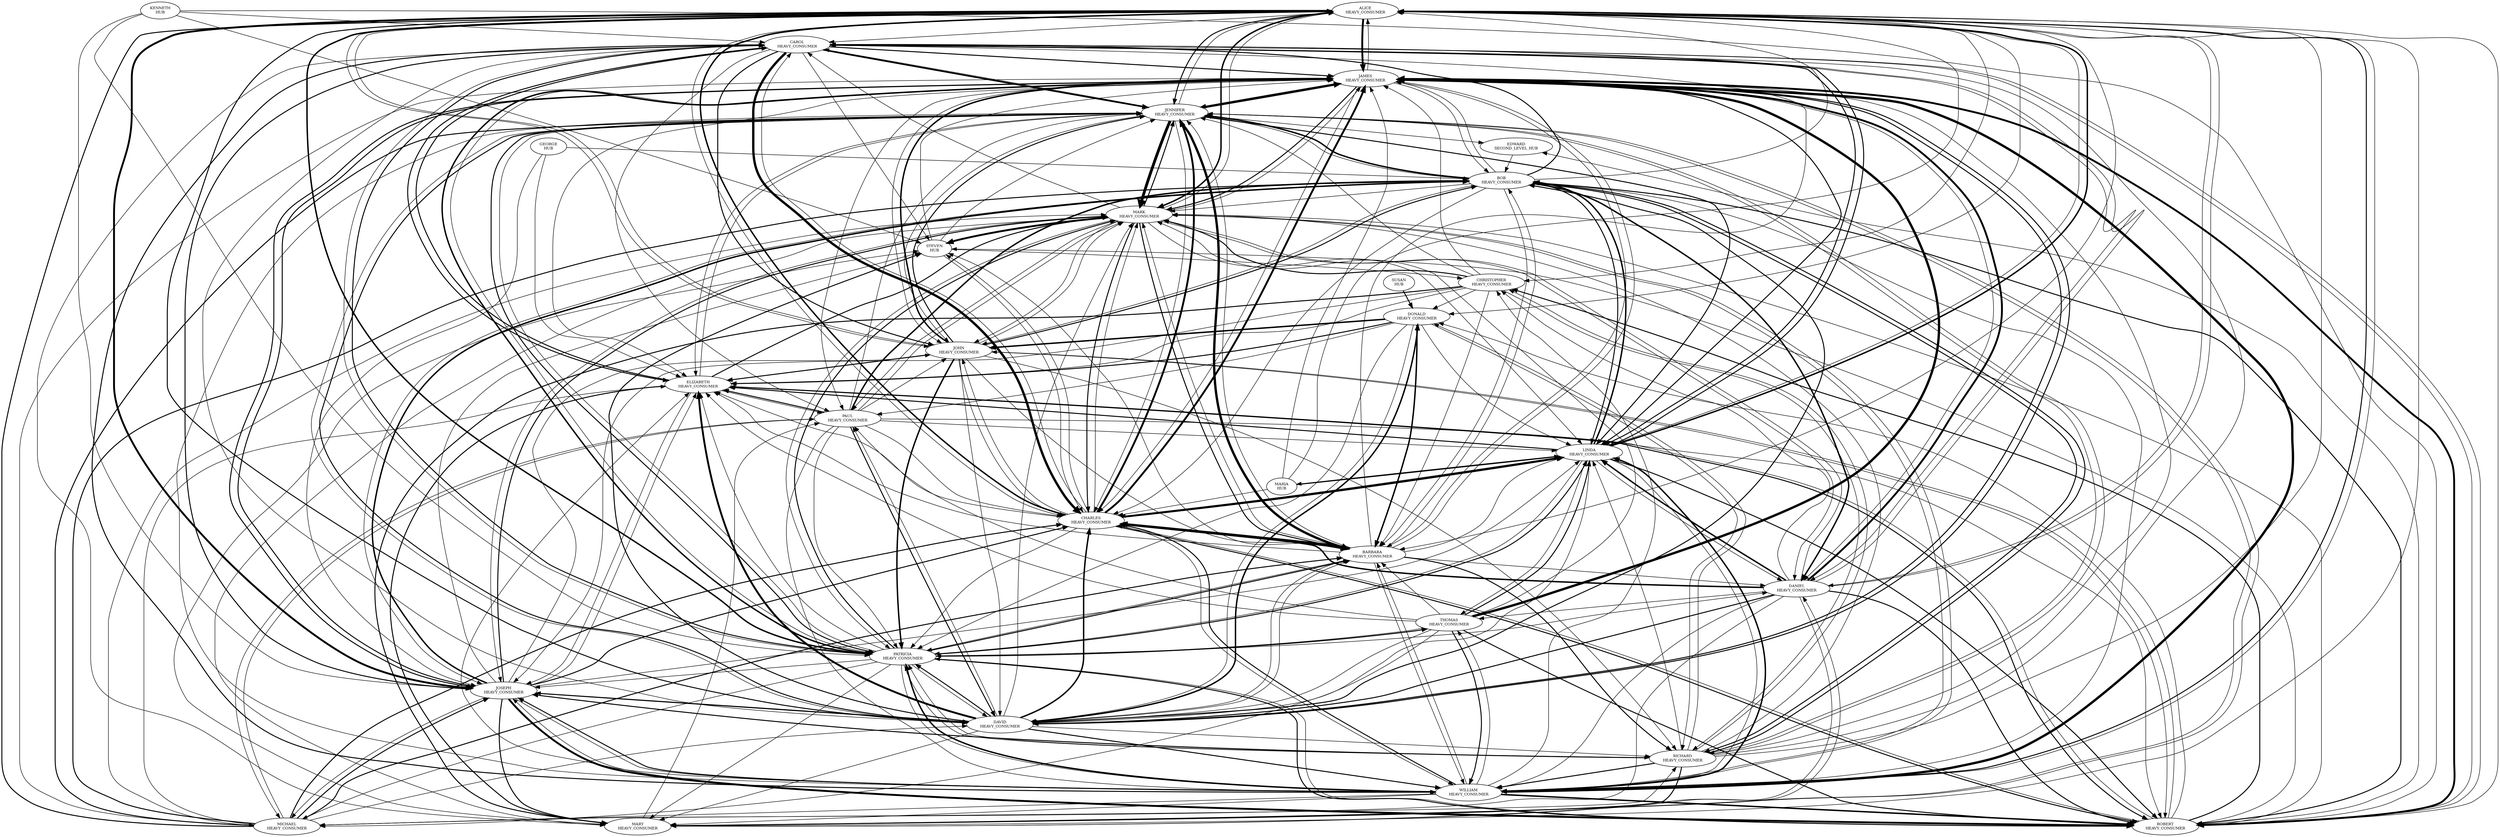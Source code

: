 // Template
digraph {
	overlap=scale
	"0xBD901170A1" [label="ALICE
HEAVY_CONSUMER" fontsize=8]
	"0x8F81098D0F" [label="BOB
HEAVY_CONSUMER" fontsize=8]
	"0x1C3B5A92BA" [label="CAROL
HEAVY_CONSUMER" fontsize=8]
	"0x128CC53396" [label="JAMES
HEAVY_CONSUMER" fontsize=8]
	"0x5B429779B4" [label="JOHN
HEAVY_CONSUMER" fontsize=8]
	"0xF40E344C92" [label="ROBERT
HEAVY_CONSUMER" fontsize=8]
	"0xC2AA93494C" [label="MICHAEL
HEAVY_CONSUMER" fontsize=8]
	"0xC32B7A6586" [label="MARY
HEAVY_CONSUMER" fontsize=8]
	"0x521E28CE02" [label="WILLIAM
HEAVY_CONSUMER" fontsize=8]
	"0xCBE7E55777" [label="DAVID
HEAVY_CONSUMER" fontsize=8]
	"0x8A69F84F68" [label="RICHARD
HEAVY_CONSUMER" fontsize=8]
	"0x5387891541" [label="CHARLES
HEAVY_CONSUMER" fontsize=8]
	"0x4D8A8061F3" [label="JOSEPH
HEAVY_CONSUMER" fontsize=8]
	"0x125D973E28" [label="THOMAS
HEAVY_CONSUMER" fontsize=8]
	"0x6FDD5CBBB0" [label="PATRICIA
HEAVY_CONSUMER" fontsize=8]
	"0xAFB33F3CBC" [label="CHRISTOPHER
HEAVY_CONSUMER" fontsize=8]
	"0x36F828709D" [label="LINDA
HEAVY_CONSUMER" fontsize=8]
	"0x2960BB7068" [label="BARBARA
HEAVY_CONSUMER" fontsize=8]
	"0x1A76B2CB4F" [label="DANIEL
HEAVY_CONSUMER" fontsize=8]
	"0x79C1DAF18A" [label="PAUL
HEAVY_CONSUMER" fontsize=8]
	"0xAE99D479D2" [label="MARK
HEAVY_CONSUMER" fontsize=8]
	"0xCB5838D40B" [label="ELIZABETH
HEAVY_CONSUMER" fontsize=8]
	"0xC947EABCAF" [label="DONALD
HEAVY_CONSUMER" fontsize=8]
	"0xF440096783" [label="JENNIFER
HEAVY_CONSUMER" fontsize=8]
	"0x399083F19A" [label="GEORGE
HUB" fontsize=8]
	"0x0019943A82" [label="MARIA
HUB" fontsize=8]
	"0x1ABF2552B5" [label="KENNETH
HUB" fontsize=8]
	"0xFC951A3824" [label="SUSAN
HUB" fontsize=8]
	"0x6538169686" [label="STEVEN
HUB" fontsize=8]
	"0x6A41FBBC31" [label="EDWARD
SECOND_LEVEL_HUB" fontsize=8]
	"0x5387891541" -> "0x521E28CE02" [penwidth=1]
	"0x128CC53396" -> "0x79C1DAF18A" [penwidth=1]
	"0x521E28CE02" -> "0xAE99D479D2" [penwidth=1]
	"0x8A69F84F68" -> "0xAE99D479D2" [penwidth=1]
	"0x2960BB7068" -> "0x36F828709D" [penwidth=1]
	"0xF440096783" -> "0x128CC53396" [penwidth=4]
	"0x5387891541" -> "0x36F828709D" [penwidth=4]
	"0x125D973E28" -> "0x36F828709D" [penwidth=2]
	"0xC32B7A6586" -> "0x1A76B2CB4F" [penwidth=1]
	"0xF440096783" -> "0x36F828709D" [penwidth=2]
	"0xF440096783" -> "0x1C3B5A92BA" [penwidth=1]
	"0xC947EABCAF" -> "0x2960BB7068" [penwidth=3]
	"0x128CC53396" -> "0x1A76B2CB4F" [penwidth=1]
	"0x8F81098D0F" -> "0x128CC53396" [penwidth=1]
	"0xC947EABCAF" -> "0xCB5838D40B" [penwidth=2]
	"0x1A76B2CB4F" -> "0x5387891541" [penwidth=3]
	"0x128CC53396" -> "0x36F828709D" [penwidth=2]
	"0x8A69F84F68" -> "0x521E28CE02" [penwidth=2]
	"0x1C3B5A92BA" -> "0xF40E344C92" [penwidth=1]
	"0xCBE7E55777" -> "0xAE99D479D2" [penwidth=1]
	"0x4D8A8061F3" -> "0x8F81098D0F" [penwidth=3]
	"0x4D8A8061F3" -> "0xCB5838D40B" [penwidth=1]
	"0x521E28CE02" -> "0xF40E344C92" [penwidth=3]
	"0xAE99D479D2" -> "0x2960BB7068" [penwidth=2]
	"0x125D973E28" -> "0x128CC53396" [penwidth=5]
	"0x36F828709D" -> "0xBD901170A1" [penwidth=3]
	"0x6FDD5CBBB0" -> "0xCBE7E55777" [penwidth=1]
	"0x5B429779B4" -> "0xF40E344C92" [penwidth=1]
	"0xBD901170A1" -> "0x521E28CE02" [penwidth=2]
	"0x4D8A8061F3" -> "0x1C3B5A92BA" [penwidth=2]
	"0x1ABF2552B5" -> "0xF40E344C92" [penwidth=1]
	"0x5387891541" -> "0x2960BB7068" [penwidth=4]
	"0xC32B7A6586" -> "0xF440096783" [penwidth=1]
	"0x6A41FBBC31" -> "0x8F81098D0F" [penwidth=1]
	"0x36F828709D" -> "0x8F81098D0F" [penwidth=3]
	"0xAE99D479D2" -> "0x5B429779B4" [penwidth=1]
	"0x6538169686" -> "0x5387891541" [penwidth=1]
	"0x36F828709D" -> "0x125D973E28" [penwidth=1]
	"0xCB5838D40B" -> "0xC32B7A6586" [penwidth=2]
	"0xC32B7A6586" -> "0x6538169686" [penwidth=1]
	"0x5387891541" -> "0xF440096783" [penwidth=4]
	"0x4D8A8061F3" -> "0x5387891541" [penwidth=2]
	"0xCBE7E55777" -> "0xC32B7A6586" [penwidth=1]
	"0xF40E344C92" -> "0x1C3B5A92BA" [penwidth=1]
	"0x1ABF2552B5" -> "0x6FDD5CBBB0" [penwidth=1]
	"0xC947EABCAF" -> "0x5B429779B4" [penwidth=3]
	"0xCBE7E55777" -> "0xCB5838D40B" [penwidth=4]
	"0xC947EABCAF" -> "0x36F828709D" [penwidth=1]
	"0xC2AA93494C" -> "0xF440096783" [penwidth=2]
	"0xC2AA93494C" -> "0xBD901170A1" [penwidth=2]
	"0xCBE7E55777" -> "0x5387891541" [penwidth=3]
	"0x128CC53396" -> "0x4D8A8061F3" [penwidth=2]
	"0x1A76B2CB4F" -> "0x128CC53396" [penwidth=4]
	"0x2960BB7068" -> "0x128CC53396" [penwidth=1]
	"0x4D8A8061F3" -> "0x6538169686" [penwidth=1]
	"0xF40E344C92" -> "0x6A41FBBC31" [penwidth=1]
	"0xAE99D479D2" -> "0xF440096783" [penwidth=2]
	"0x8F81098D0F" -> "0x1A76B2CB4F" [penwidth=3]
	"0xBD901170A1" -> "0xAE99D479D2" [penwidth=3]
	"0xAE99D479D2" -> "0x36F828709D" [penwidth=1]
	"0xBD901170A1" -> "0x128CC53396" [penwidth=4]
	"0x6538169686" -> "0x128CC53396" [penwidth=1]
	"0x6FDD5CBBB0" -> "0x1C3B5A92BA" [penwidth=2]
	"0x521E28CE02" -> "0x128CC53396" [penwidth=5]
	"0x6FDD5CBBB0" -> "0x36F828709D" [penwidth=2]
	"0x79C1DAF18A" -> "0xF40E344C92" [penwidth=1]
	"0x128CC53396" -> "0xAE99D479D2" [penwidth=2]
	"0xCBE7E55777" -> "0xC947EABCAF" [penwidth=3]
	"0x1ABF2552B5" -> "0x6538169686" [penwidth=1]
	"0xF440096783" -> "0xBD901170A1" [penwidth=1]
	"0x521E28CE02" -> "0x125D973E28" [penwidth=1]
	"0xCBE7E55777" -> "0x4D8A8061F3" [penwidth=1]
	"0xAFB33F3CBC" -> "0x2960BB7068" [penwidth=1]
	"0x36F828709D" -> "0xF40E344C92" [penwidth=2]
	"0xAE99D479D2" -> "0xBD901170A1" [penwidth=1]
	"0xC2AA93494C" -> "0xCBE7E55777" [penwidth=1]
	"0x5387891541" -> "0x1C3B5A92BA" [penwidth=1]
	"0xC947EABCAF" -> "0x79C1DAF18A" [penwidth=1]
	"0x128CC53396" -> "0x6FDD5CBBB0" [penwidth=3]
	"0x5387891541" -> "0xCB5838D40B" [penwidth=1]
	"0x128CC53396" -> "0xCBE7E55777" [penwidth=2]
	"0x79C1DAF18A" -> "0xCB5838D40B" [penwidth=2]
	"0x8F81098D0F" -> "0xAE99D479D2" [penwidth=1]
	"0x8A69F84F68" -> "0x4D8A8061F3" [penwidth=2]
	"0x2960BB7068" -> "0xAE99D479D2" [penwidth=1]
	"0x8A69F84F68" -> "0x128CC53396" [penwidth=1]
	"0xF40E344C92" -> "0xAFB33F3CBC" [penwidth=2]
	"0xF440096783" -> "0x2960BB7068" [penwidth=5]
	"0x36F828709D" -> "0x1A76B2CB4F" [penwidth=1]
	"0x2960BB7068" -> "0xCBE7E55777" [penwidth=1]
	"0x2960BB7068" -> "0x6FDD5CBBB0" [penwidth=1]
	"0x1A76B2CB4F" -> "0x521E28CE02" [penwidth=1]
	"0x5387891541" -> "0xBD901170A1" [penwidth=3]
	"0x1C3B5A92BA" -> "0x5387891541" [penwidth=5]
	"0x125D973E28" -> "0x521E28CE02" [penwidth=2]
	"0x1C3B5A92BA" -> "0x79C1DAF18A" [penwidth=1]
	"0x36F828709D" -> "0x521E28CE02" [penwidth=1]
	"0x8A69F84F68" -> "0x8F81098D0F" [penwidth=2]
	"0x6FDD5CBBB0" -> "0x4D8A8061F3" [penwidth=1]
	"0xF440096783" -> "0x8A69F84F68" [penwidth=1]
	"0x128CC53396" -> "0xF440096783" [penwidth=2]
	"0x1A76B2CB4F" -> "0x36F828709D" [penwidth=3]
	"0xBD901170A1" -> "0xCBE7E55777" [penwidth=2]
	"0x5387891541" -> "0xF40E344C92" [penwidth=2]
	"0x125D973E28" -> "0xAE99D479D2" [penwidth=1]
	"0x1ABF2552B5" -> "0x4D8A8061F3" [penwidth=1]
	"0x128CC53396" -> "0x5387891541" [penwidth=1]
	"0x8F81098D0F" -> "0x5387891541" [penwidth=1]
	"0xC2AA93494C" -> "0x4D8A8061F3" [penwidth=2]
	"0xCBE7E55777" -> "0x128CC53396" [penwidth=2]
	"0xC2AA93494C" -> "0x8A69F84F68" [penwidth=1]
	"0xCBE7E55777" -> "0xF440096783" [penwidth=2]
	"0xF40E344C92" -> "0x4D8A8061F3" [penwidth=1]
	"0x2960BB7068" -> "0x8A69F84F68" [penwidth=2]
	"0x521E28CE02" -> "0x36F828709D" [penwidth=3]
	"0x8A69F84F68" -> "0xC947EABCAF" [penwidth=1]
	"0x2960BB7068" -> "0x5387891541" [penwidth=4]
	"0x36F828709D" -> "0xCB5838D40B" [penwidth=2]
	"0x1C3B5A92BA" -> "0x5B429779B4" [penwidth=2]
	"0xAE99D479D2" -> "0x6FDD5CBBB0" [penwidth=1]
	"0xC947EABCAF" -> "0x6FDD5CBBB0" [penwidth=1]
	"0x125D973E28" -> "0xCB5838D40B" [penwidth=1]
	"0x521E28CE02" -> "0x5387891541" [penwidth=2]
	"0xF440096783" -> "0x5B429779B4" [penwidth=1]
	"0x6FDD5CBBB0" -> "0xF40E344C92" [penwidth=2]
	"0xAE99D479D2" -> "0x4D8A8061F3" [penwidth=1]
	"0x125D973E28" -> "0x2960BB7068" [penwidth=1]
	"0x521E28CE02" -> "0xF440096783" [penwidth=1]
	"0xCBE7E55777" -> "0x8A69F84F68" [penwidth=1]
	"0x79C1DAF18A" -> "0xF440096783" [penwidth=1]
	"0x4D8A8061F3" -> "0xCBE7E55777" [penwidth=2]
	"0xBD901170A1" -> "0xC947EABCAF" [penwidth=1]
	"0x5387891541" -> "0x5B429779B4" [penwidth=1]
	"0x1C3B5A92BA" -> "0x36F828709D" [penwidth=2]
	"0xCBE7E55777" -> "0x521E28CE02" [penwidth=2]
	"0x79C1DAF18A" -> "0x521E28CE02" [penwidth=1]
	"0xBD901170A1" -> "0xAFB33F3CBC" [penwidth=1]
	"0x8F81098D0F" -> "0x521E28CE02" [penwidth=1]
	"0x4D8A8061F3" -> "0xC32B7A6586" [penwidth=2]
	"0xCB5838D40B" -> "0x1C3B5A92BA" [penwidth=2]
	"0xF440096783" -> "0xAE99D479D2" [penwidth=6]
	"0x521E28CE02" -> "0xAFB33F3CBC" [penwidth=1]
	"0x8A69F84F68" -> "0x36F828709D" [penwidth=1]
	"0xCBE7E55777" -> "0x6FDD5CBBB0" [penwidth=2]
	"0x6FDD5CBBB0" -> "0xAE99D479D2" [penwidth=2]
	"0x4D8A8061F3" -> "0x5B429779B4" [penwidth=1]
	"0x8F81098D0F" -> "0x8A69F84F68" [penwidth=2]
	"0xCBE7E55777" -> "0x6538169686" [penwidth=2]
	"0x1A76B2CB4F" -> "0xBD901170A1" [penwidth=1]
	"0x5387891541" -> "0x128CC53396" [penwidth=4]
	"0x6FDD5CBBB0" -> "0x1A76B2CB4F" [penwidth=1]
	"0x8F81098D0F" -> "0x1C3B5A92BA" [penwidth=2]
	"0x1C3B5A92BA" -> "0x128CC53396" [penwidth=2]
	"0x36F828709D" -> "0x5387891541" [penwidth=1]
	"0x79C1DAF18A" -> "0x36F828709D" [penwidth=1]
	"0x5B429779B4" -> "0xF440096783" [penwidth=2]
	"0x128CC53396" -> "0xCB5838D40B" [penwidth=1]
	"0xCB5838D40B" -> "0x4D8A8061F3" [penwidth=1]
	"0x5B429779B4" -> "0x8A69F84F68" [penwidth=1]
	"0x6FDD5CBBB0" -> "0xF440096783" [penwidth=1]
	"0x125D973E28" -> "0xF40E344C92" [penwidth=2]
	"0x2960BB7068" -> "0x8F81098D0F" [penwidth=1]
	"0x79C1DAF18A" -> "0x8F81098D0F" [penwidth=3]
	"0xAE99D479D2" -> "0x6538169686" [penwidth=4]
	"0x5B429779B4" -> "0x128CC53396" [penwidth=3]
	"0xAE99D479D2" -> "0x5387891541" [penwidth=2]
	"0x1A76B2CB4F" -> "0x125D973E28" [penwidth=1]
	"0xBD901170A1" -> "0xF440096783" [penwidth=2]
	"0x4D8A8061F3" -> "0x128CC53396" [penwidth=2]
	"0xCBE7E55777" -> "0x8F81098D0F" [penwidth=2]
	"0x128CC53396" -> "0xF40E344C92" [penwidth=4]
	"0xFC951A3824" -> "0xC947EABCAF" [penwidth=2]
	"0xBD901170A1" -> "0x5B429779B4" [penwidth=1]
	"0xBD901170A1" -> "0x1A76B2CB4F" [penwidth=1]
	"0x5387891541" -> "0x6538169686" [penwidth=1]
	"0x36F828709D" -> "0x0019943A82" [penwidth=1]
	"0xF40E344C92" -> "0xC947EABCAF" [penwidth=1]
	"0x1C3B5A92BA" -> "0xF440096783" [penwidth=3]
	"0xF440096783" -> "0xCB5838D40B" [penwidth=1]
	"0x8F81098D0F" -> "0x2960BB7068" [penwidth=1]
	"0xBD901170A1" -> "0x6FDD5CBBB0" [penwidth=3]
	"0x4D8A8061F3" -> "0xF40E344C92" [penwidth=4]
	"0xAFB33F3CBC" -> "0x8A69F84F68" [penwidth=1]
	"0x6FDD5CBBB0" -> "0xC2AA93494C" [penwidth=1]
	"0x125D973E28" -> "0xC2AA93494C" [penwidth=1]
	"0x8F81098D0F" -> "0x5B429779B4" [penwidth=1]
	"0x1C3B5A92BA" -> "0xCB5838D40B" [penwidth=2]
	"0xC947EABCAF" -> "0x8A69F84F68" [penwidth=1]
	"0x79C1DAF18A" -> "0x6FDD5CBBB0" [penwidth=1]
	"0x79C1DAF18A" -> "0x5387891541" [penwidth=1]
	"0x128CC53396" -> "0x5B429779B4" [penwidth=1]
	"0xC2AA93494C" -> "0x2960BB7068" [penwidth=2]
	"0xBD901170A1" -> "0x4D8A8061F3" [penwidth=4]
	"0x1C3B5A92BA" -> "0x6538169686" [penwidth=1]
	"0x521E28CE02" -> "0x6FDD5CBBB0" [penwidth=3]
	"0x6FDD5CBBB0" -> "0x2960BB7068" [penwidth=2]
	"0x2960BB7068" -> "0x521E28CE02" [penwidth=1]
	"0xAFB33F3CBC" -> "0xF440096783" [penwidth=1]
	"0x5B429779B4" -> "0xCB5838D40B" [penwidth=2]
	"0x6FDD5CBBB0" -> "0x521E28CE02" [penwidth=1]
	"0xAFB33F3CBC" -> "0xC32B7A6586" [penwidth=2]
	"0x521E28CE02" -> "0x4D8A8061F3" [penwidth=2]
	"0xBD901170A1" -> "0x2960BB7068" [penwidth=1]
	"0x6FDD5CBBB0" -> "0xC32B7A6586" [penwidth=1]
	"0x8A69F84F68" -> "0xF440096783" [penwidth=1]
	"0x521E28CE02" -> "0x2960BB7068" [penwidth=1]
	"0xCB5838D40B" -> "0xF40E344C92" [penwidth=2]
	"0x8A69F84F68" -> "0x1C3B5A92BA" [penwidth=1]
	"0x4D8A8061F3" -> "0xAE99D479D2" [penwidth=2]
	"0x1A76B2CB4F" -> "0xAE99D479D2" [penwidth=1]
	"0x1A76B2CB4F" -> "0x1C3B5A92BA" [penwidth=1]
	"0xF40E344C92" -> "0x6538169686" [penwidth=1]
	"0xC2AA93494C" -> "0x8F81098D0F" [penwidth=2]
	"0x8A69F84F68" -> "0x6FDD5CBBB0" [penwidth=1]
	"0x8A69F84F68" -> "0xC32B7A6586" [penwidth=2]
	"0xF440096783" -> "0xC32B7A6586" [penwidth=1]
	"0x8F81098D0F" -> "0xF440096783" [penwidth=3]
	"0xAFB33F3CBC" -> "0x4D8A8061F3" [penwidth=1]
	"0xAFB33F3CBC" -> "0xAE99D479D2" [penwidth=2]
	"0x5B429779B4" -> "0x6FDD5CBBB0" [penwidth=3]
	"0x8F81098D0F" -> "0xF40E344C92" [penwidth=2]
	"0xCB5838D40B" -> "0xAE99D479D2" [penwidth=2]
	"0xAE99D479D2" -> "0x1C3B5A92BA" [penwidth=1]
	"0xAE99D479D2" -> "0x128CC53396" [penwidth=1]
	"0x2960BB7068" -> "0x1A76B2CB4F" [penwidth=1]
	"0x5B429779B4" -> "0xAE99D479D2" [penwidth=1]
	"0xBD901170A1" -> "0x1C3B5A92BA" [penwidth=1]
	"0x1A76B2CB4F" -> "0xC32B7A6586" [penwidth=1]
	"0x1C3B5A92BA" -> "0x1A76B2CB4F" [penwidth=1]
	"0x6FDD5CBBB0" -> "0x125D973E28" [penwidth=2]
	"0x125D973E28" -> "0x79C1DAF18A" [penwidth=1]
	"0xAE99D479D2" -> "0xC32B7A6586" [penwidth=1]
	"0x521E28CE02" -> "0xCB5838D40B" [penwidth=1]
	"0xCBE7E55777" -> "0x1C3B5A92BA" [penwidth=1]
	"0x6FDD5CBBB0" -> "0xCB5838D40B" [penwidth=1]
	"0xAFB33F3CBC" -> "0xC947EABCAF" [penwidth=1]
	"0x36F828709D" -> "0x1C3B5A92BA" [penwidth=2]
	"0x79C1DAF18A" -> "0xCBE7E55777" [penwidth=2]
	"0xAFB33F3CBC" -> "0xCB5838D40B" [penwidth=1]
	"0x399083F19A" -> "0xCB5838D40B" [penwidth=1]
	"0x1A76B2CB4F" -> "0xF40E344C92" [penwidth=2]
	"0x0019943A82" -> "0x36F828709D" [penwidth=2]
	"0x8F81098D0F" -> "0x4D8A8061F3" [penwidth=1]
	"0x2960BB7068" -> "0x1C3B5A92BA" [penwidth=1]
	"0x128CC53396" -> "0xC2AA93494C" [penwidth=1]
	"0x79C1DAF18A" -> "0xAE99D479D2" [penwidth=1]
	"0x5387891541" -> "0x6FDD5CBBB0" [penwidth=1]
	"0x5B429779B4" -> "0xBD901170A1" [penwidth=1]
	"0xBD901170A1" -> "0x5387891541" [penwidth=1]
	"0x4D8A8061F3" -> "0x521E28CE02" [penwidth=1]
	"0x2960BB7068" -> "0xF440096783" [penwidth=1]
	"0xCBE7E55777" -> "0x36F828709D" [penwidth=1]
	"0x8F81098D0F" -> "0x36F828709D" [penwidth=2]
	"0xF440096783" -> "0x6FDD5CBBB0" [penwidth=2]
	"0xCBE7E55777" -> "0x79C1DAF18A" [penwidth=1]
	"0x1C3B5A92BA" -> "0x6FDD5CBBB0" [penwidth=1]
	"0xF440096783" -> "0xCBE7E55777" [penwidth=1]
	"0xBD901170A1" -> "0x36F828709D" [penwidth=1]
	"0x0019943A82" -> "0xBD901170A1" [penwidth=1]
	"0x0019943A82" -> "0x128CC53396" [penwidth=1]
	"0xAE99D479D2" -> "0xF40E344C92" [penwidth=1]
	"0x2960BB7068" -> "0xCB5838D40B" [penwidth=1]
	"0xF40E344C92" -> "0x6FDD5CBBB0" [penwidth=1]
	"0x1A76B2CB4F" -> "0xCBE7E55777" [penwidth=2]
	"0x399083F19A" -> "0x8F81098D0F" [penwidth=1]
	"0xC947EABCAF" -> "0xCBE7E55777" [penwidth=1]
	"0x6538169686" -> "0xAFB33F3CBC" [penwidth=1]
	"0xAFB33F3CBC" -> "0x128CC53396" [penwidth=1]
	"0x521E28CE02" -> "0xC2AA93494C" [penwidth=1]
	"0xF40E344C92" -> "0xCB5838D40B" [penwidth=1]
	"0x1A76B2CB4F" -> "0xAFB33F3CBC" [penwidth=1]
	"0xF440096783" -> "0x8F81098D0F" [penwidth=1]
	"0x79C1DAF18A" -> "0x5B429779B4" [penwidth=1]
	"0xCBE7E55777" -> "0x2960BB7068" [penwidth=1]
	"0x5B429779B4" -> "0x8F81098D0F" [penwidth=2]
	"0x399083F19A" -> "0x4D8A8061F3" [penwidth=1]
	"0xC2AA93494C" -> "0x5387891541" [penwidth=2]
	"0xBD901170A1" -> "0xF40E344C92" [penwidth=1]
	"0xF40E344C92" -> "0x5B429779B4" [penwidth=1]
	"0xC2AA93494C" -> "0xCB5838D40B" [penwidth=1]
	"0x5387891541" -> "0xAE99D479D2" [penwidth=1]
	"0x2960BB7068" -> "0x6538169686" [penwidth=1]
	"0xCB5838D40B" -> "0x79C1DAF18A" [penwidth=1]
	"0x0019943A82" -> "0x5387891541" [penwidth=1]
	"0x1ABF2552B5" -> "0x1C3B5A92BA" [penwidth=1]
	"0xF440096783" -> "0x5387891541" [penwidth=1]
	"0xC2AA93494C" -> "0xAE99D479D2" [penwidth=1]
	"0xF440096783" -> "0x6A41FBBC31" [penwidth=1]
	"0x79C1DAF18A" -> "0xC2AA93494C" [penwidth=1]
	"0xAE99D479D2" -> "0x1A76B2CB4F" [penwidth=1]
	"0x1A76B2CB4F" -> "0xC2AA93494C" [penwidth=1]
	"0x521E28CE02" -> "0xC32B7A6586" [penwidth=1]
	"0x521E28CE02" -> "0xBD901170A1" [penwidth=1]
	"0x128CC53396" -> "0x8F81098D0F" [penwidth=1]
	"0x1C3B5A92BA" -> "0x521E28CE02" [penwidth=2]
	"0x1C3B5A92BA" -> "0xC32B7A6586" [penwidth=1]
	"0xAE99D479D2" -> "0x521E28CE02" [penwidth=1]
	"0x6538169686" -> "0xF440096783" [penwidth=1]
	"0x4D8A8061F3" -> "0x36F828709D" [penwidth=1]
	"0x5B429779B4" -> "0x5387891541" [penwidth=1]
	"0x6FDD5CBBB0" -> "0x128CC53396" [penwidth=1]
	"0xC2AA93494C" -> "0x79C1DAF18A" [penwidth=1]
	"0x128CC53396" -> "0x2960BB7068" [penwidth=1]
	"0x5B429779B4" -> "0x2960BB7068" [penwidth=1]
	"0x125D973E28" -> "0xCBE7E55777" [penwidth=1]
	"0x5B429779B4" -> "0xCBE7E55777" [penwidth=1]
	"0x8F81098D0F" -> "0xBD901170A1" [penwidth=1]
	"0x4D8A8061F3" -> "0xC2AA93494C" [penwidth=1]
	"0xF40E344C92" -> "0x5387891541" [penwidth=1]
	"0x8A69F84F68" -> "0xAFB33F3CBC" [penwidth=1]
	"0xC32B7A6586" -> "0x79C1DAF18A" [penwidth=1]
	"0x36F828709D" -> "0x6FDD5CBBB0" [penwidth=1]
	"0xAE99D479D2" -> "0x79C1DAF18A" [penwidth=1]
	"0xBD901170A1" -> "0xC32B7A6586" [penwidth=1]
	"0x6FDD5CBBB0" -> "0x8A69F84F68" [penwidth=1]
	"0x128CC53396" -> "0xBD901170A1" [penwidth=1]
	"0x125D973E28" -> "0x6FDD5CBBB0" [penwidth=1]
	"0xCB5838D40B" -> "0xF440096783" [penwidth=1]
	"0x8A69F84F68" -> "0xBD901170A1" [penwidth=1]
}
